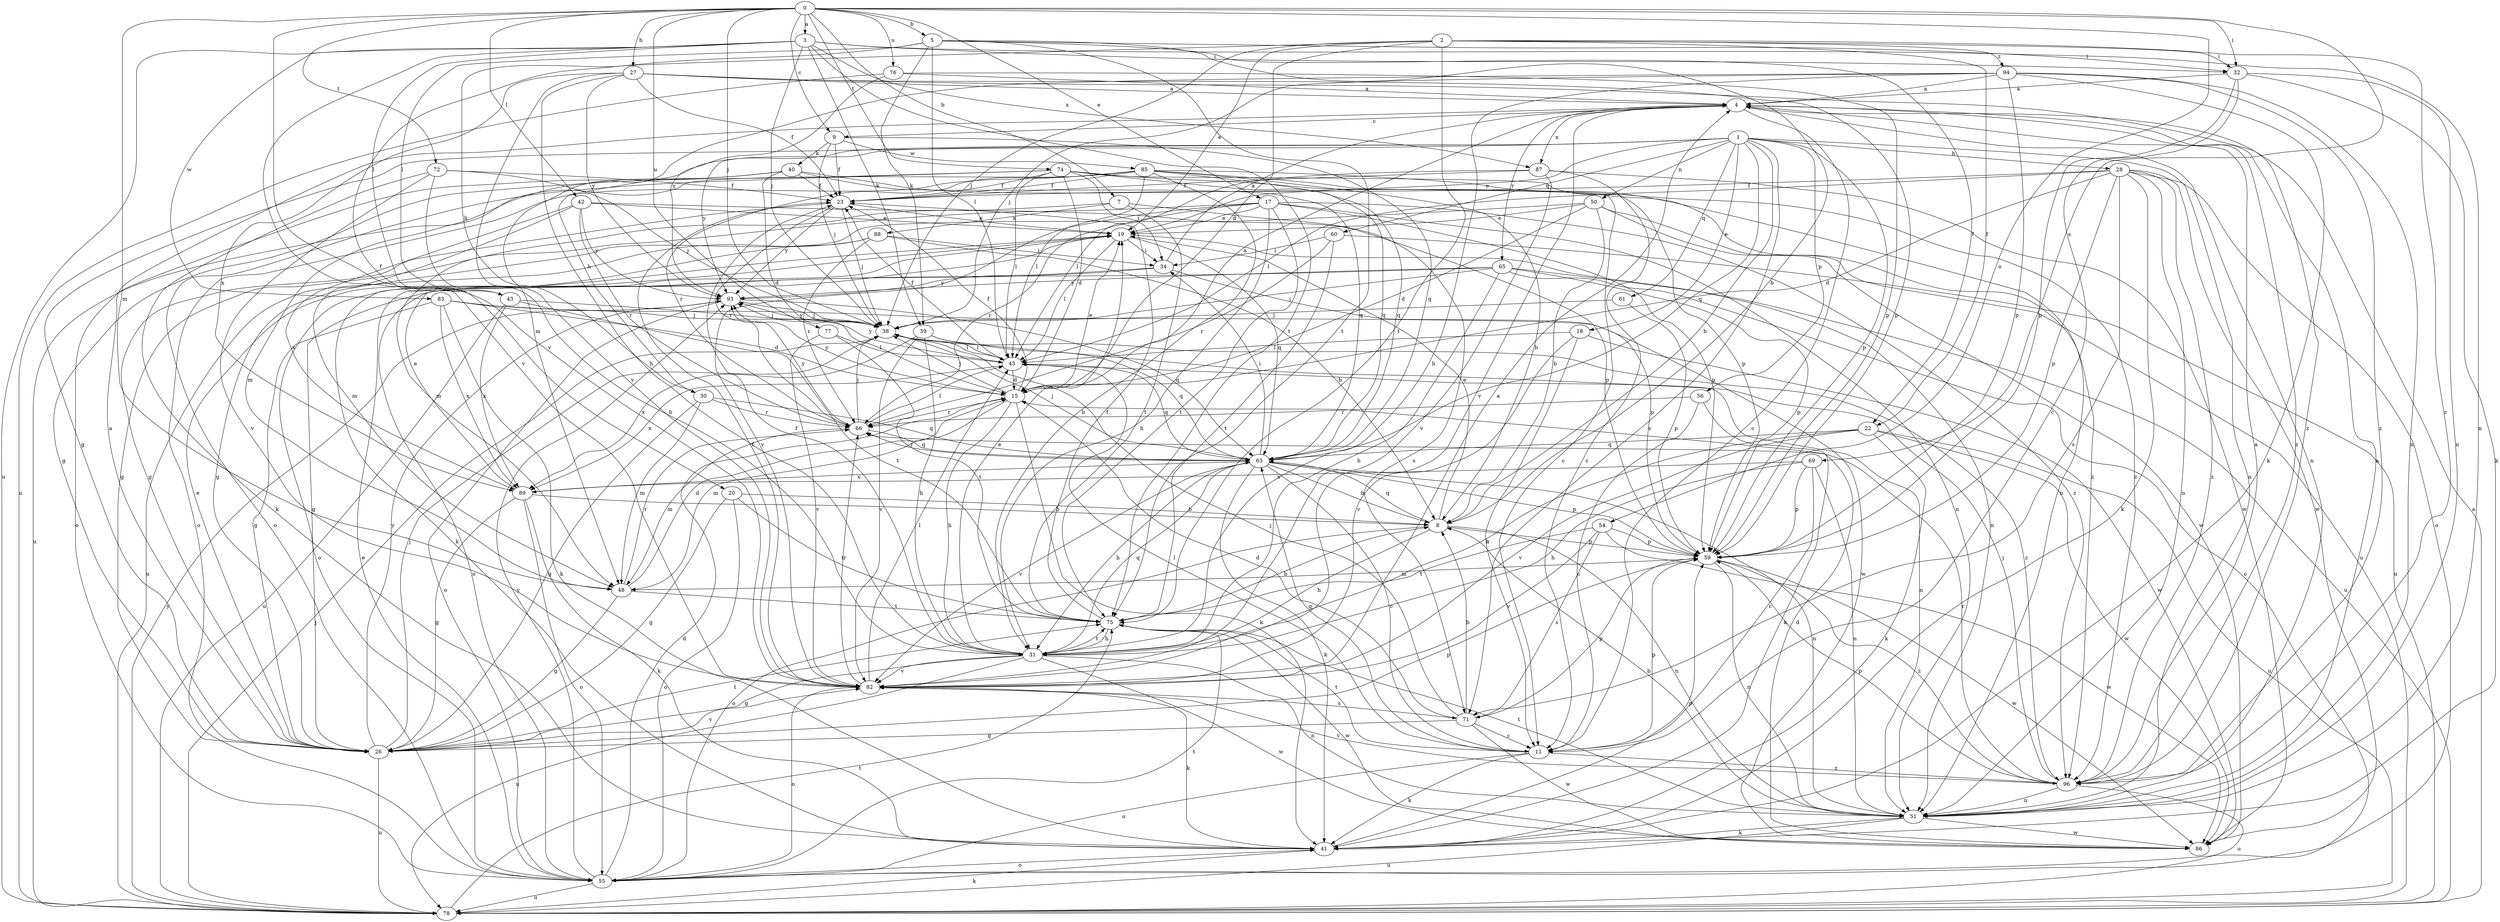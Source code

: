 strict digraph  {
0;
1;
2;
3;
4;
5;
7;
8;
9;
11;
15;
17;
18;
19;
20;
22;
23;
26;
27;
28;
30;
31;
32;
34;
38;
39;
40;
41;
42;
43;
45;
48;
50;
51;
54;
55;
56;
59;
60;
61;
63;
65;
66;
69;
71;
72;
74;
75;
76;
77;
78;
82;
83;
85;
86;
87;
88;
89;
93;
94;
96;
0 -> 3  [label=a];
0 -> 5  [label=b];
0 -> 7  [label=b];
0 -> 9  [label=c];
0 -> 17  [label=e];
0 -> 27  [label=h];
0 -> 32  [label=i];
0 -> 38  [label=j];
0 -> 42  [label=l];
0 -> 48  [label=m];
0 -> 54  [label=o];
0 -> 69  [label=s];
0 -> 72  [label=t];
0 -> 74  [label=t];
0 -> 76  [label=u];
0 -> 77  [label=u];
0 -> 82  [label=v];
1 -> 8  [label=b];
1 -> 18  [label=e];
1 -> 19  [label=e];
1 -> 26  [label=g];
1 -> 28  [label=h];
1 -> 30  [label=h];
1 -> 50  [label=n];
1 -> 51  [label=n];
1 -> 56  [label=p];
1 -> 59  [label=p];
1 -> 60  [label=q];
1 -> 61  [label=q];
1 -> 63  [label=q];
1 -> 71  [label=s];
1 -> 93  [label=y];
2 -> 15  [label=d];
2 -> 19  [label=e];
2 -> 20  [label=f];
2 -> 22  [label=f];
2 -> 32  [label=i];
2 -> 38  [label=j];
2 -> 75  [label=t];
2 -> 94  [label=z];
2 -> 96  [label=z];
3 -> 32  [label=i];
3 -> 38  [label=j];
3 -> 39  [label=k];
3 -> 43  [label=l];
3 -> 51  [label=n];
3 -> 75  [label=t];
3 -> 78  [label=u];
3 -> 82  [label=v];
3 -> 83  [label=w];
3 -> 87  [label=x];
4 -> 9  [label=c];
4 -> 11  [label=c];
4 -> 51  [label=n];
4 -> 65  [label=r];
4 -> 82  [label=v];
4 -> 87  [label=x];
4 -> 96  [label=z];
5 -> 8  [label=b];
5 -> 22  [label=f];
5 -> 30  [label=h];
5 -> 32  [label=i];
5 -> 39  [label=k];
5 -> 43  [label=l];
5 -> 45  [label=l];
5 -> 75  [label=t];
7 -> 26  [label=g];
7 -> 71  [label=s];
7 -> 75  [label=t];
7 -> 88  [label=x];
8 -> 19  [label=e];
8 -> 31  [label=h];
8 -> 51  [label=n];
8 -> 55  [label=o];
8 -> 59  [label=p];
8 -> 63  [label=q];
9 -> 23  [label=f];
9 -> 38  [label=j];
9 -> 40  [label=k];
9 -> 63  [label=q];
9 -> 85  [label=w];
11 -> 41  [label=k];
11 -> 45  [label=l];
11 -> 55  [label=o];
11 -> 59  [label=p];
11 -> 63  [label=q];
11 -> 75  [label=t];
11 -> 96  [label=z];
15 -> 4  [label=a];
15 -> 19  [label=e];
15 -> 23  [label=f];
15 -> 31  [label=h];
15 -> 38  [label=j];
15 -> 41  [label=k];
15 -> 48  [label=m];
15 -> 66  [label=r];
15 -> 93  [label=y];
17 -> 19  [label=e];
17 -> 31  [label=h];
17 -> 48  [label=m];
17 -> 51  [label=n];
17 -> 59  [label=p];
17 -> 66  [label=r];
17 -> 75  [label=t];
17 -> 82  [label=v];
17 -> 96  [label=z];
18 -> 11  [label=c];
18 -> 45  [label=l];
18 -> 82  [label=v];
18 -> 86  [label=w];
19 -> 34  [label=i];
19 -> 45  [label=l];
19 -> 51  [label=n];
19 -> 55  [label=o];
19 -> 63  [label=q];
20 -> 8  [label=b];
20 -> 26  [label=g];
20 -> 55  [label=o];
20 -> 75  [label=t];
22 -> 31  [label=h];
22 -> 41  [label=k];
22 -> 63  [label=q];
22 -> 78  [label=u];
22 -> 82  [label=v];
22 -> 86  [label=w];
23 -> 19  [label=e];
23 -> 26  [label=g];
23 -> 38  [label=j];
23 -> 66  [label=r];
23 -> 93  [label=y];
26 -> 4  [label=a];
26 -> 19  [label=e];
26 -> 38  [label=j];
26 -> 59  [label=p];
26 -> 75  [label=t];
26 -> 78  [label=u];
26 -> 82  [label=v];
26 -> 93  [label=y];
27 -> 4  [label=a];
27 -> 23  [label=f];
27 -> 31  [label=h];
27 -> 59  [label=p];
27 -> 82  [label=v];
27 -> 89  [label=x];
27 -> 93  [label=y];
27 -> 96  [label=z];
28 -> 15  [label=d];
28 -> 23  [label=f];
28 -> 41  [label=k];
28 -> 45  [label=l];
28 -> 51  [label=n];
28 -> 55  [label=o];
28 -> 59  [label=p];
28 -> 71  [label=s];
28 -> 86  [label=w];
28 -> 96  [label=z];
30 -> 26  [label=g];
30 -> 48  [label=m];
30 -> 63  [label=q];
30 -> 66  [label=r];
31 -> 19  [label=e];
31 -> 23  [label=f];
31 -> 26  [label=g];
31 -> 51  [label=n];
31 -> 63  [label=q];
31 -> 75  [label=t];
31 -> 78  [label=u];
31 -> 82  [label=v];
31 -> 86  [label=w];
32 -> 4  [label=a];
32 -> 11  [label=c];
32 -> 41  [label=k];
32 -> 51  [label=n];
32 -> 59  [label=p];
34 -> 4  [label=a];
34 -> 55  [label=o];
34 -> 59  [label=p];
34 -> 93  [label=y];
38 -> 45  [label=l];
38 -> 93  [label=y];
38 -> 96  [label=z];
39 -> 31  [label=h];
39 -> 45  [label=l];
39 -> 63  [label=q];
39 -> 82  [label=v];
39 -> 89  [label=x];
40 -> 15  [label=d];
40 -> 23  [label=f];
40 -> 48  [label=m];
40 -> 55  [label=o];
40 -> 63  [label=q];
40 -> 96  [label=z];
41 -> 55  [label=o];
41 -> 59  [label=p];
42 -> 19  [label=e];
42 -> 48  [label=m];
42 -> 59  [label=p];
42 -> 66  [label=r];
42 -> 89  [label=x];
42 -> 93  [label=y];
43 -> 38  [label=j];
43 -> 75  [label=t];
43 -> 78  [label=u];
43 -> 89  [label=x];
45 -> 15  [label=d];
45 -> 23  [label=f];
45 -> 51  [label=n];
45 -> 63  [label=q];
45 -> 89  [label=x];
45 -> 93  [label=y];
48 -> 15  [label=d];
48 -> 26  [label=g];
48 -> 66  [label=r];
48 -> 75  [label=t];
50 -> 8  [label=b];
50 -> 15  [label=d];
50 -> 19  [label=e];
50 -> 26  [label=g];
50 -> 78  [label=u];
50 -> 86  [label=w];
51 -> 4  [label=a];
51 -> 8  [label=b];
51 -> 41  [label=k];
51 -> 75  [label=t];
51 -> 78  [label=u];
51 -> 86  [label=w];
54 -> 59  [label=p];
54 -> 71  [label=s];
54 -> 75  [label=t];
54 -> 82  [label=v];
54 -> 86  [label=w];
55 -> 15  [label=d];
55 -> 19  [label=e];
55 -> 75  [label=t];
55 -> 78  [label=u];
55 -> 93  [label=y];
56 -> 11  [label=c];
56 -> 41  [label=k];
56 -> 66  [label=r];
59 -> 48  [label=m];
59 -> 51  [label=n];
59 -> 86  [label=w];
59 -> 96  [label=z];
60 -> 34  [label=i];
60 -> 66  [label=r];
60 -> 75  [label=t];
60 -> 78  [label=u];
61 -> 38  [label=j];
61 -> 59  [label=p];
63 -> 8  [label=b];
63 -> 11  [label=c];
63 -> 31  [label=h];
63 -> 34  [label=i];
63 -> 38  [label=j];
63 -> 41  [label=k];
63 -> 51  [label=n];
63 -> 59  [label=p];
63 -> 66  [label=r];
63 -> 82  [label=v];
63 -> 89  [label=x];
65 -> 26  [label=g];
65 -> 31  [label=h];
65 -> 38  [label=j];
65 -> 55  [label=o];
65 -> 59  [label=p];
65 -> 78  [label=u];
65 -> 93  [label=y];
66 -> 38  [label=j];
66 -> 45  [label=l];
66 -> 48  [label=m];
66 -> 63  [label=q];
66 -> 93  [label=y];
69 -> 11  [label=c];
69 -> 31  [label=h];
69 -> 51  [label=n];
69 -> 59  [label=p];
69 -> 89  [label=x];
71 -> 8  [label=b];
71 -> 11  [label=c];
71 -> 15  [label=d];
71 -> 26  [label=g];
71 -> 38  [label=j];
71 -> 59  [label=p];
71 -> 86  [label=w];
72 -> 23  [label=f];
72 -> 31  [label=h];
72 -> 38  [label=j];
72 -> 41  [label=k];
72 -> 82  [label=v];
74 -> 11  [label=c];
74 -> 15  [label=d];
74 -> 23  [label=f];
74 -> 26  [label=g];
74 -> 34  [label=i];
74 -> 45  [label=l];
74 -> 55  [label=o];
74 -> 63  [label=q];
74 -> 96  [label=z];
75 -> 8  [label=b];
75 -> 23  [label=f];
75 -> 31  [label=h];
75 -> 86  [label=w];
76 -> 4  [label=a];
76 -> 59  [label=p];
76 -> 78  [label=u];
76 -> 93  [label=y];
77 -> 45  [label=l];
77 -> 75  [label=t];
77 -> 82  [label=v];
78 -> 4  [label=a];
78 -> 38  [label=j];
78 -> 41  [label=k];
78 -> 75  [label=t];
78 -> 93  [label=y];
82 -> 4  [label=a];
82 -> 23  [label=f];
82 -> 41  [label=k];
82 -> 45  [label=l];
82 -> 55  [label=o];
82 -> 66  [label=r];
82 -> 71  [label=s];
83 -> 15  [label=d];
83 -> 26  [label=g];
83 -> 38  [label=j];
83 -> 41  [label=k];
83 -> 86  [label=w];
83 -> 89  [label=x];
85 -> 8  [label=b];
85 -> 23  [label=f];
85 -> 31  [label=h];
85 -> 45  [label=l];
85 -> 51  [label=n];
85 -> 55  [label=o];
85 -> 59  [label=p];
85 -> 63  [label=q];
85 -> 66  [label=r];
85 -> 78  [label=u];
86 -> 15  [label=d];
87 -> 11  [label=c];
87 -> 23  [label=f];
87 -> 45  [label=l];
87 -> 82  [label=v];
87 -> 86  [label=w];
88 -> 8  [label=b];
88 -> 34  [label=i];
88 -> 41  [label=k];
88 -> 66  [label=r];
88 -> 78  [label=u];
89 -> 8  [label=b];
89 -> 19  [label=e];
89 -> 26  [label=g];
89 -> 41  [label=k];
89 -> 55  [label=o];
93 -> 38  [label=j];
93 -> 55  [label=o];
93 -> 63  [label=q];
94 -> 4  [label=a];
94 -> 31  [label=h];
94 -> 38  [label=j];
94 -> 41  [label=k];
94 -> 48  [label=m];
94 -> 51  [label=n];
94 -> 59  [label=p];
94 -> 96  [label=z];
96 -> 4  [label=a];
96 -> 38  [label=j];
96 -> 51  [label=n];
96 -> 59  [label=p];
96 -> 66  [label=r];
96 -> 78  [label=u];
96 -> 82  [label=v];
}
